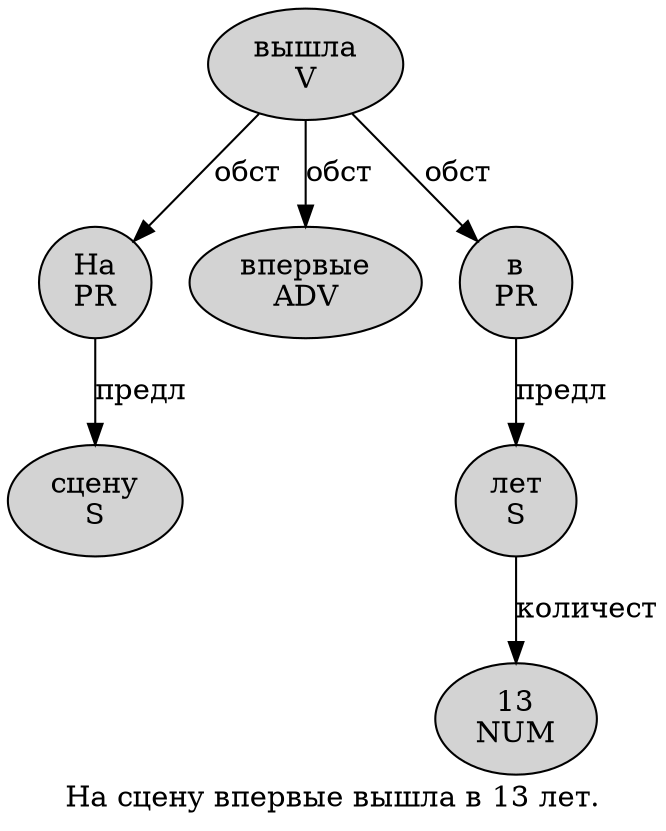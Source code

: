digraph SENTENCE_1195 {
	graph [label="На сцену впервые вышла в 13 лет."]
	node [style=filled]
		0 [label="На
PR" color="" fillcolor=lightgray penwidth=1 shape=ellipse]
		1 [label="сцену
S" color="" fillcolor=lightgray penwidth=1 shape=ellipse]
		2 [label="впервые
ADV" color="" fillcolor=lightgray penwidth=1 shape=ellipse]
		3 [label="вышла
V" color="" fillcolor=lightgray penwidth=1 shape=ellipse]
		4 [label="в
PR" color="" fillcolor=lightgray penwidth=1 shape=ellipse]
		5 [label="13
NUM" color="" fillcolor=lightgray penwidth=1 shape=ellipse]
		6 [label="лет
S" color="" fillcolor=lightgray penwidth=1 shape=ellipse]
			0 -> 1 [label="предл"]
			4 -> 6 [label="предл"]
			3 -> 0 [label="обст"]
			3 -> 2 [label="обст"]
			3 -> 4 [label="обст"]
			6 -> 5 [label="количест"]
}